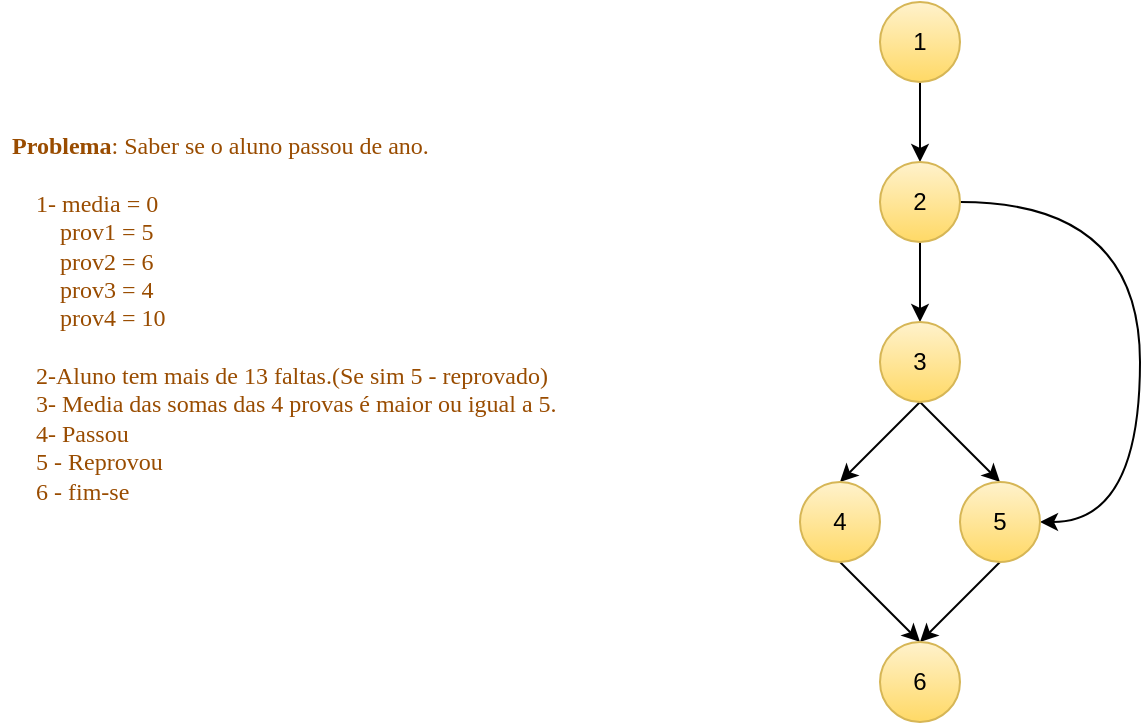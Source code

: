 <mxfile version="21.3.5" type="github">
  <diagram name="Página-1" id="stOZ8vv3_0zphP-TTRIV">
    <mxGraphModel dx="880" dy="484" grid="1" gridSize="10" guides="1" tooltips="1" connect="1" arrows="1" fold="1" page="1" pageScale="1" pageWidth="827" pageHeight="1169" math="0" shadow="0">
      <root>
        <mxCell id="0" />
        <mxCell id="1" parent="0" />
        <mxCell id="mi2eITRY8y9FXgRbKsPs-1" value="&lt;font color=&quot;#994c00&quot; face=&quot;Verdana&quot;&gt;&lt;b&gt;Problema&lt;/b&gt;: Saber se o aluno passou de ano.&lt;br&gt;&lt;br&gt;&lt;span style=&quot;&quot;&gt;&lt;span style=&quot;white-space: pre;&quot;&gt;&amp;nbsp;&amp;nbsp;&amp;nbsp;&amp;nbsp;&lt;/span&gt;&lt;/span&gt;1- media = 0&lt;br&gt;&lt;span style=&quot;&quot;&gt;&lt;span style=&quot;white-space: pre;&quot;&gt;&amp;nbsp;&amp;nbsp;&amp;nbsp;&amp;nbsp;&lt;/span&gt;&lt;/span&gt;&amp;nbsp; &amp;nbsp; prov1 = 5&lt;br&gt;&lt;span style=&quot;white-space: pre;&quot;&gt;&#x9;&lt;/span&gt;prov2 = 6&lt;br&gt;&lt;span style=&quot;white-space: pre;&quot;&gt;&#x9;&lt;/span&gt;prov3 = 4&lt;br&gt;&lt;span style=&quot;white-space: pre;&quot;&gt;&#x9;&lt;/span&gt;prov4 = 10&lt;br&gt;&lt;br&gt;&lt;span style=&quot;&quot;&gt;&lt;span style=&quot;white-space: pre;&quot;&gt;&amp;nbsp;&amp;nbsp;&amp;nbsp;&amp;nbsp;&lt;/span&gt;&lt;/span&gt;2-Aluno tem mais de 13 faltas.(Se sim 5 - reprovado)&lt;br&gt;&lt;span style=&quot;&quot;&gt;&lt;span style=&quot;white-space: pre;&quot;&gt;&amp;nbsp;&amp;nbsp;&amp;nbsp;&amp;nbsp;&lt;/span&gt;&lt;/span&gt;3- Media das somas das 4 provas é maior ou igual a 5.&lt;br&gt;&lt;span style=&quot;&quot;&gt;&lt;span style=&quot;white-space: pre;&quot;&gt;&amp;nbsp;&amp;nbsp;&amp;nbsp;&amp;nbsp;&lt;/span&gt;&lt;/span&gt;4- Passou&lt;br&gt;&amp;nbsp; &amp;nbsp; 5 - Reprovou&lt;br&gt;&amp;nbsp; &amp;nbsp; 6 - fim-se&lt;/font&gt;" style="text;strokeColor=none;fillColor=none;align=left;verticalAlign=middle;spacingLeft=4;spacingRight=4;overflow=hidden;points=[[0,0.5],[1,0.5]];portConstraint=eastwest;rotatable=0;whiteSpace=wrap;html=1;" vertex="1" parent="1">
          <mxGeometry x="40" y="55" width="350" height="285" as="geometry" />
        </mxCell>
        <mxCell id="mi2eITRY8y9FXgRbKsPs-5" style="edgeStyle=orthogonalEdgeStyle;rounded=0;orthogonalLoop=1;jettySize=auto;html=1;exitX=0.5;exitY=1;exitDx=0;exitDy=0;" edge="1" parent="1" source="mi2eITRY8y9FXgRbKsPs-2" target="mi2eITRY8y9FXgRbKsPs-4">
          <mxGeometry relative="1" as="geometry" />
        </mxCell>
        <mxCell id="mi2eITRY8y9FXgRbKsPs-15" style="edgeStyle=orthogonalEdgeStyle;shape=connector;rounded=0;orthogonalLoop=1;jettySize=auto;html=1;exitX=1;exitY=0.5;exitDx=0;exitDy=0;entryX=1;entryY=0.5;entryDx=0;entryDy=0;labelBackgroundColor=default;strokeColor=default;fontFamily=Helvetica;fontSize=11;fontColor=default;endArrow=classic;curved=1;" edge="1" parent="1" source="mi2eITRY8y9FXgRbKsPs-4" target="mi2eITRY8y9FXgRbKsPs-10">
          <mxGeometry relative="1" as="geometry">
            <Array as="points">
              <mxPoint x="610" y="140" />
              <mxPoint x="610" y="300" />
            </Array>
          </mxGeometry>
        </mxCell>
        <mxCell id="mi2eITRY8y9FXgRbKsPs-2" value="1" style="ellipse;whiteSpace=wrap;html=1;aspect=fixed;fillColor=#fff2cc;strokeColor=#d6b656;gradientColor=#ffd966;" vertex="1" parent="1">
          <mxGeometry x="480" y="40" width="40" height="40" as="geometry" />
        </mxCell>
        <mxCell id="mi2eITRY8y9FXgRbKsPs-7" style="edgeStyle=orthogonalEdgeStyle;rounded=0;orthogonalLoop=1;jettySize=auto;html=1;exitX=0.5;exitY=1;exitDx=0;exitDy=0;entryX=0.5;entryY=0;entryDx=0;entryDy=0;" edge="1" parent="1" source="mi2eITRY8y9FXgRbKsPs-4" target="mi2eITRY8y9FXgRbKsPs-6">
          <mxGeometry relative="1" as="geometry" />
        </mxCell>
        <mxCell id="mi2eITRY8y9FXgRbKsPs-4" value="2" style="ellipse;whiteSpace=wrap;html=1;aspect=fixed;fillColor=#fff2cc;gradientColor=#ffd966;strokeColor=#d6b656;" vertex="1" parent="1">
          <mxGeometry x="480" y="120" width="40" height="40" as="geometry" />
        </mxCell>
        <mxCell id="mi2eITRY8y9FXgRbKsPs-9" style="rounded=0;orthogonalLoop=1;jettySize=auto;html=1;exitX=0.5;exitY=1;exitDx=0;exitDy=0;entryX=0.5;entryY=0;entryDx=0;entryDy=0;" edge="1" parent="1" source="mi2eITRY8y9FXgRbKsPs-6" target="mi2eITRY8y9FXgRbKsPs-8">
          <mxGeometry relative="1" as="geometry" />
        </mxCell>
        <mxCell id="mi2eITRY8y9FXgRbKsPs-11" style="rounded=0;orthogonalLoop=1;jettySize=auto;html=1;exitX=0.5;exitY=1;exitDx=0;exitDy=0;entryX=0.5;entryY=0;entryDx=0;entryDy=0;" edge="1" parent="1" source="mi2eITRY8y9FXgRbKsPs-6" target="mi2eITRY8y9FXgRbKsPs-10">
          <mxGeometry relative="1" as="geometry" />
        </mxCell>
        <mxCell id="mi2eITRY8y9FXgRbKsPs-6" value="3" style="ellipse;whiteSpace=wrap;html=1;aspect=fixed;fillColor=#fff2cc;gradientColor=#ffd966;strokeColor=#d6b656;" vertex="1" parent="1">
          <mxGeometry x="480" y="200" width="40" height="40" as="geometry" />
        </mxCell>
        <mxCell id="mi2eITRY8y9FXgRbKsPs-13" style="edgeStyle=none;shape=connector;rounded=0;orthogonalLoop=1;jettySize=auto;html=1;exitX=0.5;exitY=1;exitDx=0;exitDy=0;entryX=0.5;entryY=0;entryDx=0;entryDy=0;labelBackgroundColor=default;strokeColor=default;fontFamily=Helvetica;fontSize=11;fontColor=default;endArrow=classic;" edge="1" parent="1" source="mi2eITRY8y9FXgRbKsPs-8" target="mi2eITRY8y9FXgRbKsPs-12">
          <mxGeometry relative="1" as="geometry" />
        </mxCell>
        <mxCell id="mi2eITRY8y9FXgRbKsPs-8" value="4" style="ellipse;whiteSpace=wrap;html=1;aspect=fixed;fillColor=#fff2cc;gradientColor=#ffd966;strokeColor=#d6b656;" vertex="1" parent="1">
          <mxGeometry x="440" y="280" width="40" height="40" as="geometry" />
        </mxCell>
        <mxCell id="mi2eITRY8y9FXgRbKsPs-14" style="edgeStyle=none;shape=connector;rounded=0;orthogonalLoop=1;jettySize=auto;html=1;exitX=0.5;exitY=1;exitDx=0;exitDy=0;labelBackgroundColor=default;strokeColor=default;fontFamily=Helvetica;fontSize=11;fontColor=default;endArrow=classic;" edge="1" parent="1" source="mi2eITRY8y9FXgRbKsPs-10">
          <mxGeometry relative="1" as="geometry">
            <mxPoint x="500" y="360" as="targetPoint" />
          </mxGeometry>
        </mxCell>
        <mxCell id="mi2eITRY8y9FXgRbKsPs-10" value="5" style="ellipse;whiteSpace=wrap;html=1;aspect=fixed;fillColor=#fff2cc;gradientColor=#ffd966;strokeColor=#d6b656;" vertex="1" parent="1">
          <mxGeometry x="520" y="280" width="40" height="40" as="geometry" />
        </mxCell>
        <mxCell id="mi2eITRY8y9FXgRbKsPs-12" value="6" style="ellipse;whiteSpace=wrap;html=1;aspect=fixed;fillColor=#fff2cc;gradientColor=#ffd966;strokeColor=#d6b656;" vertex="1" parent="1">
          <mxGeometry x="480" y="360" width="40" height="40" as="geometry" />
        </mxCell>
      </root>
    </mxGraphModel>
  </diagram>
</mxfile>
